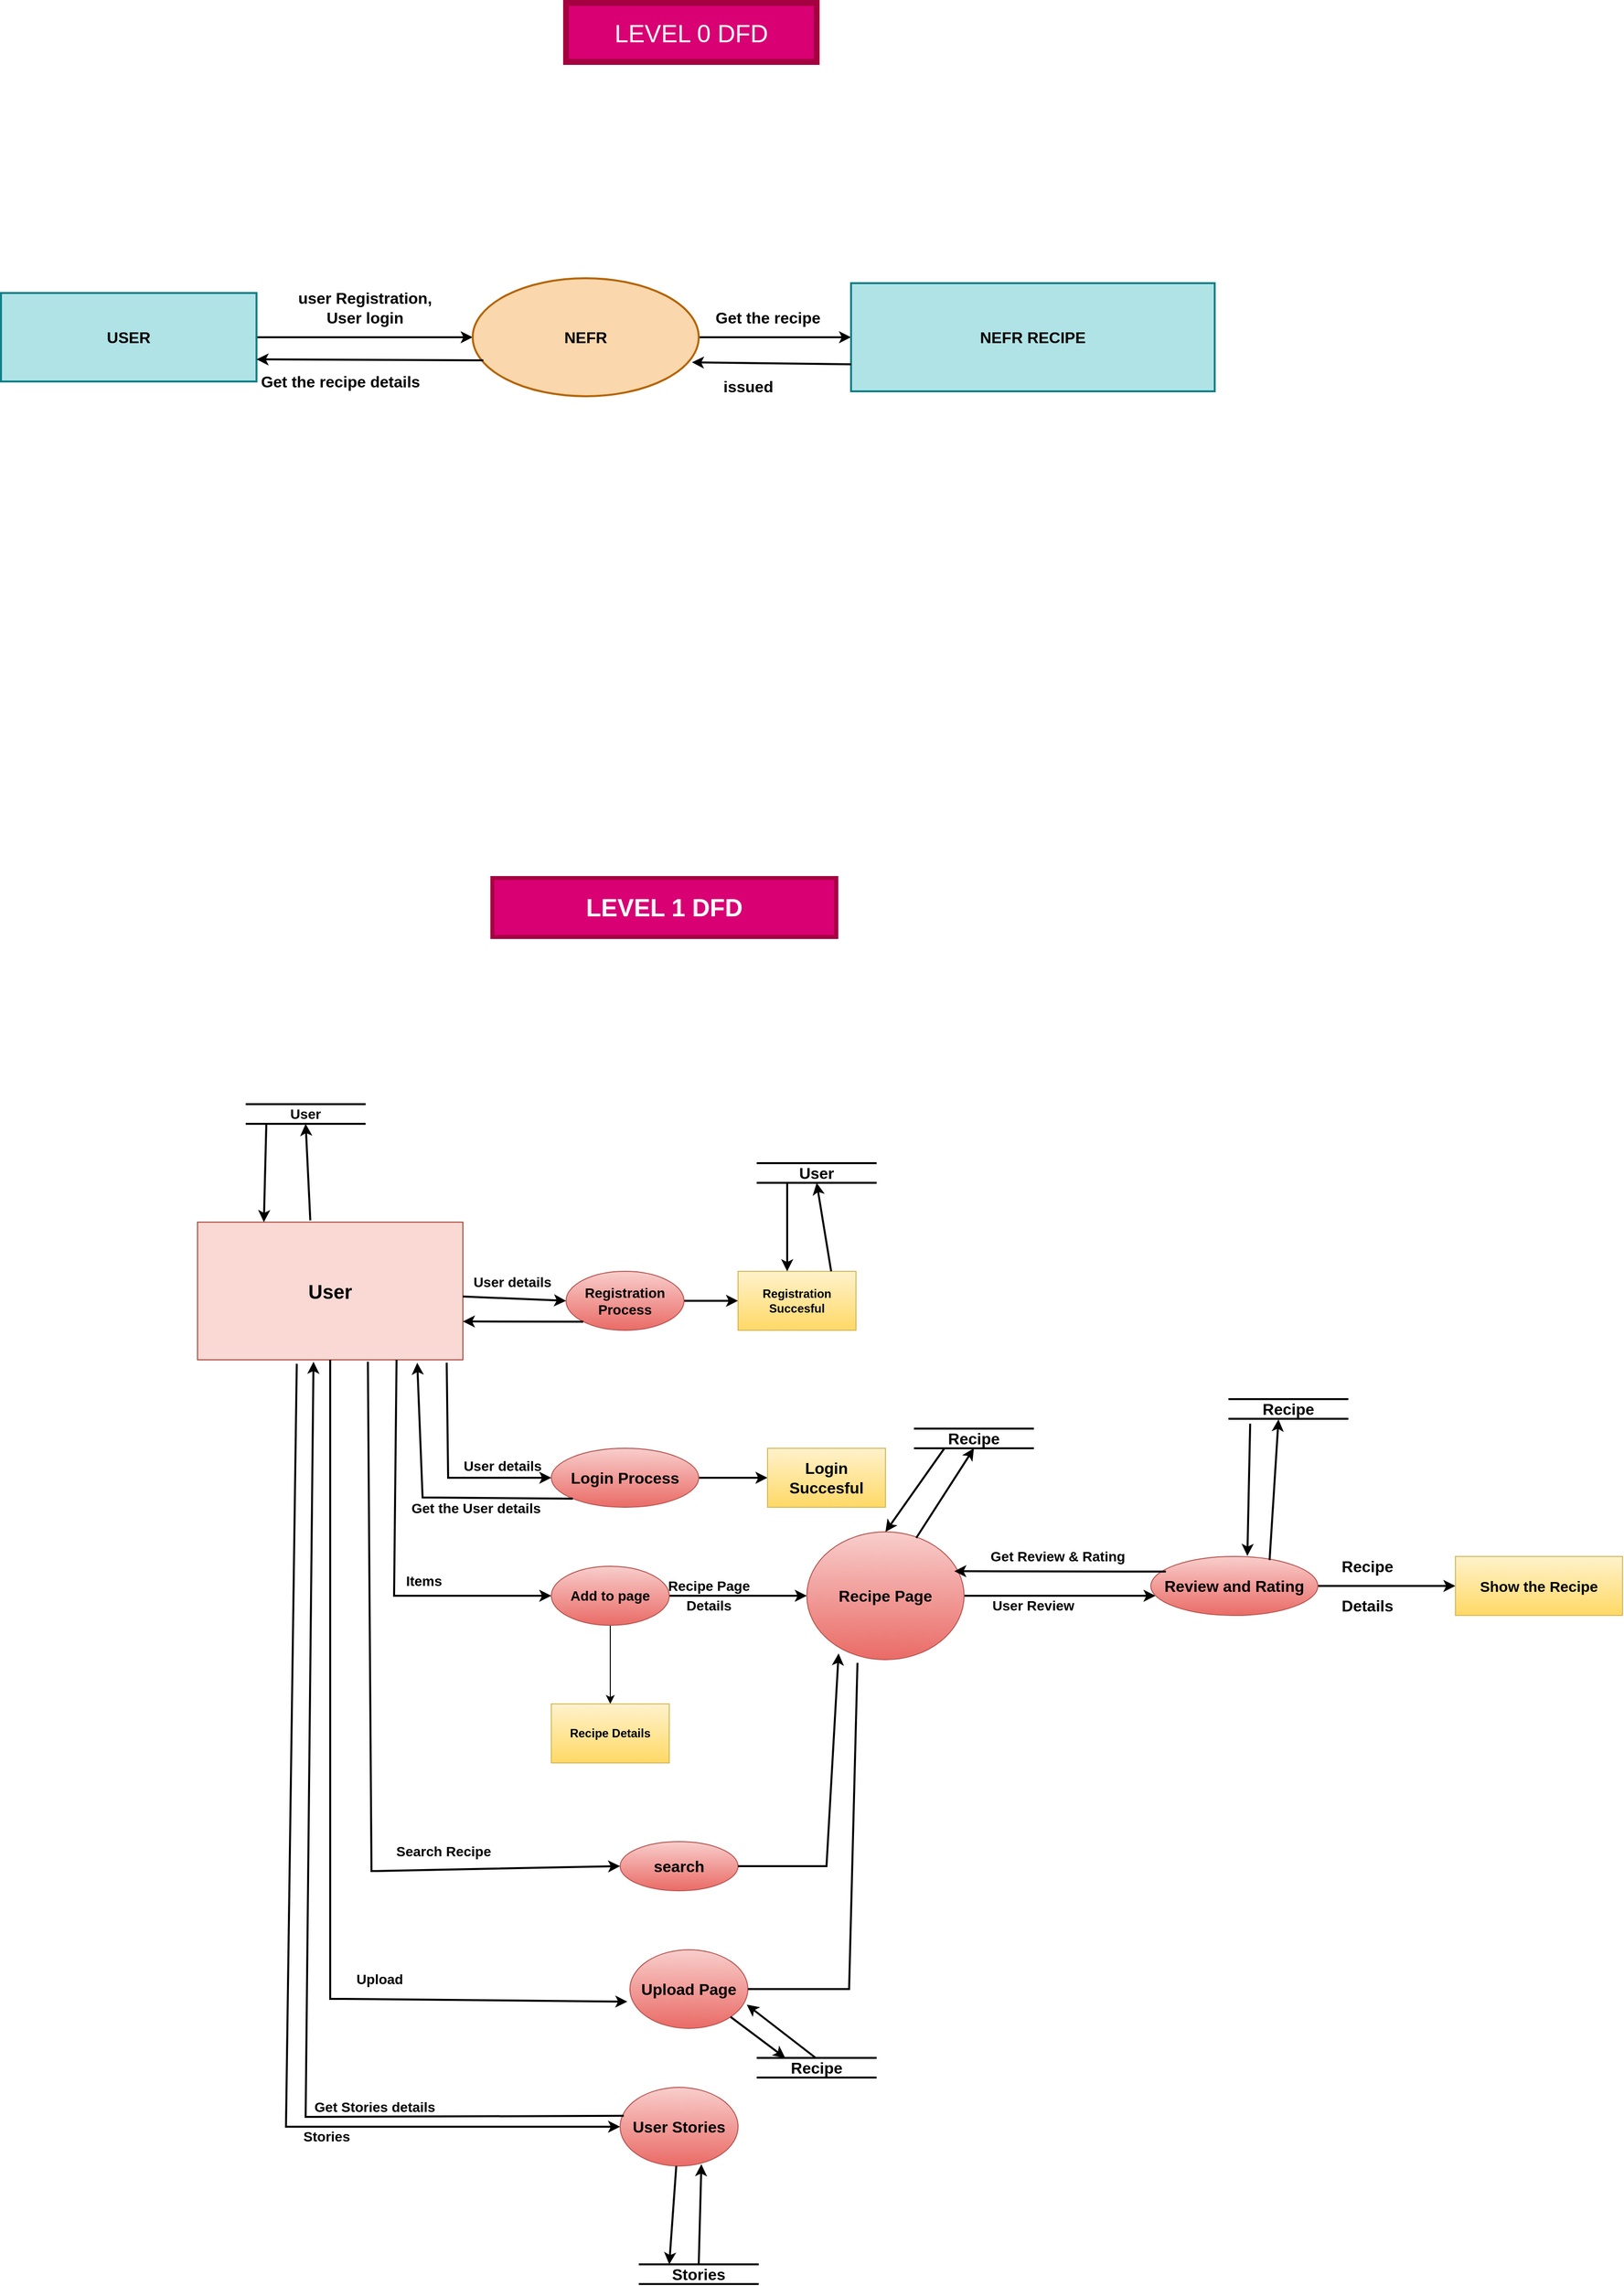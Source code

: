 <mxfile version="19.0.3" type="github">
  <diagram id="eE6pATjjAUduJOta7LDm" name="Page-1">
    <mxGraphModel dx="2234" dy="2884" grid="1" gridSize="10" guides="1" tooltips="1" connect="1" arrows="1" fold="1" page="1" pageScale="1" pageWidth="850" pageHeight="1100" math="0" shadow="0">
      <root>
        <mxCell id="0" />
        <mxCell id="1" parent="0" />
        <mxCell id="Dg0nxylmpNZwXD2C2ft9-1" value="&lt;b style=&quot;line-height: 1.3;&quot;&gt;&lt;font style=&quot;font-size: 20px;&quot;&gt;User&lt;/font&gt;&lt;/b&gt;" style="rounded=0;whiteSpace=wrap;html=1;fillColor=#fad9d5;strokeColor=#ae4132;" parent="1" vertex="1">
          <mxGeometry x="-240" y="20" width="270" height="140" as="geometry" />
        </mxCell>
        <mxCell id="Dg0nxylmpNZwXD2C2ft9-5" value="" style="edgeStyle=orthogonalEdgeStyle;rounded=0;orthogonalLoop=1;jettySize=auto;html=1;strokeWidth=2;" parent="1" source="Dg0nxylmpNZwXD2C2ft9-2" target="Dg0nxylmpNZwXD2C2ft9-4" edge="1">
          <mxGeometry relative="1" as="geometry" />
        </mxCell>
        <mxCell id="Dg0nxylmpNZwXD2C2ft9-2" value="&lt;b&gt;&lt;font style=&quot;font-size: 14px;&quot;&gt;Registration Process&lt;/font&gt;&lt;/b&gt;" style="ellipse;whiteSpace=wrap;html=1;rounded=0;fillColor=#f8cecc;gradientColor=#ea6b66;strokeColor=#b85450;" parent="1" vertex="1">
          <mxGeometry x="135" y="70" width="120" height="60" as="geometry" />
        </mxCell>
        <mxCell id="Dg0nxylmpNZwXD2C2ft9-4" value="&lt;b&gt;Registration Succesful&lt;/b&gt;" style="whiteSpace=wrap;html=1;rounded=0;fillColor=#fff2cc;gradientColor=#ffd966;strokeColor=#d6b656;" parent="1" vertex="1">
          <mxGeometry x="310" y="70" width="120" height="60" as="geometry" />
        </mxCell>
        <mxCell id="Dg0nxylmpNZwXD2C2ft9-9" value="" style="edgeStyle=orthogonalEdgeStyle;rounded=0;orthogonalLoop=1;jettySize=auto;html=1;strokeWidth=2;" parent="1" source="Dg0nxylmpNZwXD2C2ft9-6" target="Dg0nxylmpNZwXD2C2ft9-8" edge="1">
          <mxGeometry relative="1" as="geometry" />
        </mxCell>
        <mxCell id="Dg0nxylmpNZwXD2C2ft9-6" value="&lt;b&gt;&lt;font style=&quot;font-size: 16px;&quot;&gt;Login Process&lt;/font&gt;&lt;/b&gt;" style="ellipse;whiteSpace=wrap;html=1;rounded=0;fillColor=#f8cecc;gradientColor=#ea6b66;strokeColor=#b85450;" parent="1" vertex="1">
          <mxGeometry x="120" y="250" width="150" height="60" as="geometry" />
        </mxCell>
        <mxCell id="Dg0nxylmpNZwXD2C2ft9-8" value="&lt;span style=&quot;font-size: 16px;&quot;&gt;Login Succesful&lt;/span&gt;" style="whiteSpace=wrap;html=1;rounded=0;fillColor=#fff2cc;gradientColor=#ffd966;strokeColor=#d6b656;fontStyle=1;fontSize=16;" parent="1" vertex="1">
          <mxGeometry x="340" y="250" width="120" height="60" as="geometry" />
        </mxCell>
        <mxCell id="Dg0nxylmpNZwXD2C2ft9-15" value="" style="edgeStyle=orthogonalEdgeStyle;rounded=0;orthogonalLoop=1;jettySize=auto;html=1;strokeWidth=2;" parent="1" source="Dg0nxylmpNZwXD2C2ft9-11" target="Dg0nxylmpNZwXD2C2ft9-14" edge="1">
          <mxGeometry relative="1" as="geometry" />
        </mxCell>
        <mxCell id="Dg0nxylmpNZwXD2C2ft9-17" value="" style="edgeStyle=orthogonalEdgeStyle;rounded=0;orthogonalLoop=1;jettySize=auto;html=1;" parent="1" source="Dg0nxylmpNZwXD2C2ft9-11" target="Dg0nxylmpNZwXD2C2ft9-16" edge="1">
          <mxGeometry relative="1" as="geometry" />
        </mxCell>
        <mxCell id="Dg0nxylmpNZwXD2C2ft9-11" value="&lt;b&gt;&lt;font style=&quot;font-size: 14px;&quot;&gt;Add to page&lt;/font&gt;&lt;/b&gt;" style="ellipse;whiteSpace=wrap;html=1;rounded=0;fillColor=#f8cecc;gradientColor=#ea6b66;strokeColor=#b85450;" parent="1" vertex="1">
          <mxGeometry x="120" y="370" width="120" height="60" as="geometry" />
        </mxCell>
        <mxCell id="Dg0nxylmpNZwXD2C2ft9-28" value="" style="edgeStyle=orthogonalEdgeStyle;rounded=0;orthogonalLoop=1;jettySize=auto;html=1;strokeWidth=2;" parent="1" source="Dg0nxylmpNZwXD2C2ft9-14" target="Dg0nxylmpNZwXD2C2ft9-27" edge="1">
          <mxGeometry relative="1" as="geometry">
            <Array as="points">
              <mxPoint x="730" y="400" />
              <mxPoint x="730" y="400" />
            </Array>
          </mxGeometry>
        </mxCell>
        <mxCell id="Dg0nxylmpNZwXD2C2ft9-14" value="&lt;b&gt;&lt;font style=&quot;font-size: 16px;&quot;&gt;Recipe Page&lt;/font&gt;&lt;/b&gt;" style="ellipse;whiteSpace=wrap;html=1;rounded=0;fillColor=#f8cecc;gradientColor=#ea6b66;strokeColor=#b85450;" parent="1" vertex="1">
          <mxGeometry x="380" y="335" width="160" height="130" as="geometry" />
        </mxCell>
        <mxCell id="Dg0nxylmpNZwXD2C2ft9-16" value="&lt;b&gt;Recipe Details&lt;/b&gt;" style="whiteSpace=wrap;html=1;rounded=0;fillColor=#fff2cc;gradientColor=#ffd966;strokeColor=#d6b656;" parent="1" vertex="1">
          <mxGeometry x="120" y="510" width="120" height="60" as="geometry" />
        </mxCell>
        <mxCell id="Dg0nxylmpNZwXD2C2ft9-18" value="&lt;b style=&quot;font-size: 16px;&quot;&gt;&lt;font style=&quot;font-size: 16px;&quot;&gt;search&lt;/font&gt;&lt;/b&gt;" style="ellipse;whiteSpace=wrap;html=1;rounded=0;fillColor=#f8cecc;gradientColor=#ea6b66;strokeColor=#b85450;fontSize=16;" parent="1" vertex="1">
          <mxGeometry x="190" y="650" width="120" height="50" as="geometry" />
        </mxCell>
        <mxCell id="Dg0nxylmpNZwXD2C2ft9-24" value="&lt;b style=&quot;font-size: 16px;&quot;&gt;Upload Page&lt;/b&gt;" style="ellipse;whiteSpace=wrap;html=1;fillColor=#f8cecc;gradientColor=#ea6b66;strokeColor=#b85450;fontSize=16;" parent="1" vertex="1">
          <mxGeometry x="200" y="760" width="120" height="80" as="geometry" />
        </mxCell>
        <mxCell id="Dg0nxylmpNZwXD2C2ft9-26" value="" style="endArrow=none;html=1;rounded=0;exitX=1;exitY=0.5;exitDx=0;exitDy=0;entryX=0.322;entryY=1.025;entryDx=0;entryDy=0;strokeWidth=2;entryPerimeter=0;" parent="1" source="Dg0nxylmpNZwXD2C2ft9-24" target="Dg0nxylmpNZwXD2C2ft9-14" edge="1">
          <mxGeometry width="50" height="50" relative="1" as="geometry">
            <mxPoint x="380" y="820" as="sourcePoint" />
            <mxPoint x="430" y="770" as="targetPoint" />
            <Array as="points">
              <mxPoint x="423" y="800" />
            </Array>
          </mxGeometry>
        </mxCell>
        <mxCell id="QROXDyHnZUApMHPzaLAI-4" value="" style="edgeStyle=orthogonalEdgeStyle;rounded=0;orthogonalLoop=1;jettySize=auto;html=1;strokeWidth=2;" edge="1" parent="1" source="Dg0nxylmpNZwXD2C2ft9-27" target="QROXDyHnZUApMHPzaLAI-3">
          <mxGeometry relative="1" as="geometry" />
        </mxCell>
        <mxCell id="Dg0nxylmpNZwXD2C2ft9-27" value="&lt;b&gt;&lt;font style=&quot;font-size: 16px;&quot;&gt;Review and Rating&lt;/font&gt;&lt;/b&gt;" style="ellipse;whiteSpace=wrap;html=1;rounded=0;fillColor=#f8cecc;gradientColor=#ea6b66;strokeColor=#b85450;" parent="1" vertex="1">
          <mxGeometry x="730" y="360" width="170" height="60" as="geometry" />
        </mxCell>
        <mxCell id="Dg0nxylmpNZwXD2C2ft9-31" value="" style="endArrow=classic;html=1;rounded=0;exitX=0.09;exitY=0.257;exitDx=0;exitDy=0;exitPerimeter=0;strokeWidth=2;" parent="1" source="Dg0nxylmpNZwXD2C2ft9-27" edge="1">
          <mxGeometry width="50" height="50" relative="1" as="geometry">
            <mxPoint x="660" y="390" as="sourcePoint" />
            <mxPoint x="530" y="375" as="targetPoint" />
          </mxGeometry>
        </mxCell>
        <mxCell id="Dg0nxylmpNZwXD2C2ft9-32" value="" style="endArrow=classic;html=1;rounded=0;exitX=0;exitY=1;exitDx=0;exitDy=0;entryX=0.828;entryY=1.021;entryDx=0;entryDy=0;entryPerimeter=0;strokeWidth=2;" parent="1" source="Dg0nxylmpNZwXD2C2ft9-6" target="Dg0nxylmpNZwXD2C2ft9-1" edge="1">
          <mxGeometry width="50" height="50" relative="1" as="geometry">
            <mxPoint x="400" y="320" as="sourcePoint" />
            <mxPoint y="140" as="targetPoint" />
            <Array as="points">
              <mxPoint x="-11" y="300" />
            </Array>
          </mxGeometry>
        </mxCell>
        <mxCell id="QROXDyHnZUApMHPzaLAI-14" value="&lt;b style=&quot;font-size: 14px;&quot;&gt;Get the User details&lt;/b&gt;" style="edgeLabel;html=1;align=center;verticalAlign=middle;resizable=0;points=[];spacing=3;fontSize=14;" vertex="1" connectable="0" parent="Dg0nxylmpNZwXD2C2ft9-32">
          <mxGeometry x="-0.186" y="4" relative="1" as="geometry">
            <mxPoint x="19" y="6" as="offset" />
          </mxGeometry>
        </mxCell>
        <mxCell id="Dg0nxylmpNZwXD2C2ft9-35" value="" style="endArrow=classic;html=1;rounded=0;exitX=0.939;exitY=1.021;exitDx=0;exitDy=0;exitPerimeter=0;entryX=0;entryY=0.5;entryDx=0;entryDy=0;strokeWidth=2;" parent="1" source="Dg0nxylmpNZwXD2C2ft9-1" target="Dg0nxylmpNZwXD2C2ft9-6" edge="1">
          <mxGeometry width="50" height="50" relative="1" as="geometry">
            <mxPoint x="30" y="220" as="sourcePoint" />
            <mxPoint x="110" y="160" as="targetPoint" />
            <Array as="points">
              <mxPoint x="15" y="280" />
            </Array>
          </mxGeometry>
        </mxCell>
        <mxCell id="Dg0nxylmpNZwXD2C2ft9-47" value="" style="edgeStyle=orthogonalEdgeStyle;rounded=0;orthogonalLoop=1;jettySize=auto;html=1;strokeWidth=2;" parent="1" source="Dg0nxylmpNZwXD2C2ft9-37" target="Dg0nxylmpNZwXD2C2ft9-4" edge="1">
          <mxGeometry relative="1" as="geometry">
            <Array as="points">
              <mxPoint x="360" y="30" />
              <mxPoint x="360" y="30" />
            </Array>
          </mxGeometry>
        </mxCell>
        <mxCell id="Dg0nxylmpNZwXD2C2ft9-37" value="&lt;b style=&quot;font-size: 16px;&quot;&gt;User&lt;/b&gt;" style="shape=partialRectangle;whiteSpace=wrap;html=1;left=0;right=0;fontSize=16;strokeWidth=2;" parent="1" vertex="1">
          <mxGeometry x="330" y="-40" width="120" height="20" as="geometry" />
        </mxCell>
        <mxCell id="Dg0nxylmpNZwXD2C2ft9-39" value="" style="endArrow=classic;html=1;rounded=0;exitX=0.75;exitY=1;exitDx=0;exitDy=0;entryX=0;entryY=0.5;entryDx=0;entryDy=0;strokeWidth=2;" parent="1" source="Dg0nxylmpNZwXD2C2ft9-1" target="Dg0nxylmpNZwXD2C2ft9-11" edge="1">
          <mxGeometry width="50" height="50" relative="1" as="geometry">
            <mxPoint x="170" y="370" as="sourcePoint" />
            <mxPoint x="220" y="320" as="targetPoint" />
            <Array as="points">
              <mxPoint x="-40" y="400" />
            </Array>
          </mxGeometry>
        </mxCell>
        <mxCell id="Dg0nxylmpNZwXD2C2ft9-41" value="&lt;b style=&quot;font-size: 14px;&quot;&gt;User&lt;/b&gt;" style="shape=partialRectangle;whiteSpace=wrap;html=1;left=0;right=0;fontSize=14;strokeWidth=2;" parent="1" vertex="1">
          <mxGeometry x="-190" y="-100" width="120" height="20" as="geometry" />
        </mxCell>
        <mxCell id="Dg0nxylmpNZwXD2C2ft9-42" value="" style="endArrow=classic;html=1;rounded=0;entryX=0.5;entryY=1;entryDx=0;entryDy=0;exitX=0.425;exitY=-0.013;exitDx=0;exitDy=0;exitPerimeter=0;strokeWidth=2;" parent="1" source="Dg0nxylmpNZwXD2C2ft9-1" target="Dg0nxylmpNZwXD2C2ft9-41" edge="1">
          <mxGeometry width="50" height="50" relative="1" as="geometry">
            <mxPoint x="-120" y="10" as="sourcePoint" />
            <mxPoint x="50" y="20" as="targetPoint" />
          </mxGeometry>
        </mxCell>
        <mxCell id="Dg0nxylmpNZwXD2C2ft9-50" value="" style="endArrow=classic;html=1;rounded=0;exitX=1;exitY=0.5;exitDx=0;exitDy=0;entryX=0.202;entryY=0.951;entryDx=0;entryDy=0;entryPerimeter=0;strokeWidth=2;" parent="1" source="Dg0nxylmpNZwXD2C2ft9-18" target="Dg0nxylmpNZwXD2C2ft9-14" edge="1">
          <mxGeometry width="50" height="50" relative="1" as="geometry">
            <mxPoint x="330" y="650" as="sourcePoint" />
            <mxPoint x="380" y="600" as="targetPoint" />
            <Array as="points">
              <mxPoint x="400" y="675" />
            </Array>
          </mxGeometry>
        </mxCell>
        <mxCell id="Dg0nxylmpNZwXD2C2ft9-51" value="" style="endArrow=classic;html=1;rounded=0;exitX=0;exitY=1;exitDx=0;exitDy=0;strokeWidth=2;" parent="1" source="Dg0nxylmpNZwXD2C2ft9-2" edge="1">
          <mxGeometry width="50" height="50" relative="1" as="geometry">
            <mxPoint x="50" y="180" as="sourcePoint" />
            <mxPoint x="30" y="121" as="targetPoint" />
          </mxGeometry>
        </mxCell>
        <mxCell id="Dg0nxylmpNZwXD2C2ft9-52" value="" style="endArrow=classic;html=1;rounded=0;entryX=0;entryY=0.5;entryDx=0;entryDy=0;exitX=0.642;exitY=1.014;exitDx=0;exitDy=0;exitPerimeter=0;strokeWidth=2;" parent="1" source="Dg0nxylmpNZwXD2C2ft9-1" target="Dg0nxylmpNZwXD2C2ft9-18" edge="1">
          <mxGeometry width="50" height="50" relative="1" as="geometry">
            <mxPoint x="-60" y="150" as="sourcePoint" />
            <mxPoint x="-30" y="550" as="targetPoint" />
            <Array as="points">
              <mxPoint x="-63" y="680" />
            </Array>
          </mxGeometry>
        </mxCell>
        <mxCell id="Dg0nxylmpNZwXD2C2ft9-53" value="" style="endArrow=classic;html=1;rounded=0;exitX=0.374;exitY=1.029;exitDx=0;exitDy=0;exitPerimeter=0;strokeWidth=2;" parent="1" source="Dg0nxylmpNZwXD2C2ft9-1" target="Dg0nxylmpNZwXD2C2ft9-54" edge="1">
          <mxGeometry width="50" height="50" relative="1" as="geometry">
            <mxPoint x="-80" y="130" as="sourcePoint" />
            <mxPoint x="-80" y="911.067" as="targetPoint" />
            <Array as="points">
              <mxPoint x="-150" y="940" />
            </Array>
          </mxGeometry>
        </mxCell>
        <mxCell id="L-JI_HIla8x2ySkFV7lv-10" value="&lt;b style=&quot;font-size: 14px;&quot;&gt;Stories&lt;/b&gt;" style="edgeLabel;html=1;align=center;verticalAlign=middle;resizable=0;points=[];fontSize=14;" parent="Dg0nxylmpNZwXD2C2ft9-53" vertex="1" connectable="0">
          <mxGeometry x="0.442" y="-5" relative="1" as="geometry">
            <mxPoint x="12" y="5" as="offset" />
          </mxGeometry>
        </mxCell>
        <mxCell id="Dg0nxylmpNZwXD2C2ft9-54" value="&lt;b style=&quot;font-size: 16px;&quot;&gt;User Stories&lt;/b&gt;" style="ellipse;whiteSpace=wrap;html=1;fillColor=#f8cecc;gradientColor=#ea6b66;strokeColor=#b85450;fontSize=16;" parent="1" vertex="1">
          <mxGeometry x="190" y="899.997" width="120" height="80" as="geometry" />
        </mxCell>
        <mxCell id="Dg0nxylmpNZwXD2C2ft9-55" value="" style="endArrow=classic;html=1;rounded=0;entryX=0.25;entryY=0;entryDx=0;entryDy=0;strokeWidth=2;" parent="1" target="Dg0nxylmpNZwXD2C2ft9-1" edge="1">
          <mxGeometry width="50" height="50" relative="1" as="geometry">
            <mxPoint x="-170" y="-80" as="sourcePoint" />
            <mxPoint x="-120" y="-130" as="targetPoint" />
          </mxGeometry>
        </mxCell>
        <mxCell id="L-JI_HIla8x2ySkFV7lv-1" value="&lt;b style=&quot;font-size: 16px;&quot;&gt;Recipe&lt;/b&gt;" style="shape=partialRectangle;whiteSpace=wrap;html=1;left=0;right=0;fontSize=16;strokeWidth=2;" parent="1" vertex="1">
          <mxGeometry x="810" y="200" width="120" height="20" as="geometry" />
        </mxCell>
        <mxCell id="L-JI_HIla8x2ySkFV7lv-2" value="" style="endArrow=classic;html=1;rounded=0;fontSize=20;entryX=0.416;entryY=1.033;entryDx=0;entryDy=0;entryPerimeter=0;exitX=0.711;exitY=0.062;exitDx=0;exitDy=0;exitPerimeter=0;fontStyle=1;strokeWidth=2;" parent="1" target="L-JI_HIla8x2ySkFV7lv-1" edge="1" source="Dg0nxylmpNZwXD2C2ft9-27">
          <mxGeometry width="50" height="50" relative="1" as="geometry">
            <mxPoint x="730" y="370" as="sourcePoint" />
            <mxPoint x="780" y="320" as="targetPoint" />
          </mxGeometry>
        </mxCell>
        <mxCell id="L-JI_HIla8x2ySkFV7lv-3" value="" style="endArrow=classic;html=1;rounded=0;fontSize=20;exitX=0.176;exitY=1.247;exitDx=0;exitDy=0;exitPerimeter=0;entryX=0.578;entryY=-0.009;entryDx=0;entryDy=0;entryPerimeter=0;fontStyle=1;strokeWidth=2;" parent="1" source="L-JI_HIla8x2ySkFV7lv-1" target="Dg0nxylmpNZwXD2C2ft9-27" edge="1">
          <mxGeometry width="50" height="50" relative="1" as="geometry">
            <mxPoint x="570" y="370" as="sourcePoint" />
            <mxPoint x="620" y="320" as="targetPoint" />
          </mxGeometry>
        </mxCell>
        <mxCell id="L-JI_HIla8x2ySkFV7lv-4" value="&lt;b style=&quot;font-size: 14px;&quot;&gt;&lt;font style=&quot;font-size: 14px;&quot;&gt;Items&lt;/font&gt;&lt;/b&gt;" style="text;html=1;align=center;verticalAlign=middle;resizable=0;points=[];autosize=1;strokeColor=none;fillColor=none;fontSize=14;" parent="1" vertex="1">
          <mxGeometry x="-35" y="375" width="50" height="20" as="geometry" />
        </mxCell>
        <mxCell id="L-JI_HIla8x2ySkFV7lv-5" value="&lt;font size=&quot;1&quot; style=&quot;&quot;&gt;&lt;b style=&quot;font-size: 14px;&quot;&gt;User details&lt;/b&gt;&lt;/font&gt;" style="text;html=1;align=center;verticalAlign=middle;resizable=0;points=[];autosize=1;strokeColor=none;fillColor=none;fontSize=20;" parent="1" vertex="1">
          <mxGeometry x="25" y="250" width="90" height="30" as="geometry" />
        </mxCell>
        <mxCell id="L-JI_HIla8x2ySkFV7lv-6" value="&lt;b&gt;&lt;font style=&quot;font-size: 14px;&quot;&gt;User details&lt;/font&gt;&lt;/b&gt;" style="text;html=1;align=center;verticalAlign=middle;resizable=0;points=[];autosize=1;strokeColor=none;fillColor=none;fontSize=16;" parent="1" vertex="1">
          <mxGeometry x="35" y="65" width="90" height="30" as="geometry" />
        </mxCell>
        <mxCell id="L-JI_HIla8x2ySkFV7lv-7" value="" style="endArrow=classic;html=1;rounded=0;fontSize=16;entryX=0;entryY=0.5;entryDx=0;entryDy=0;strokeWidth=2;" parent="1" source="Dg0nxylmpNZwXD2C2ft9-1" target="Dg0nxylmpNZwXD2C2ft9-2" edge="1">
          <mxGeometry width="50" height="50" relative="1" as="geometry">
            <mxPoint x="50" y="150" as="sourcePoint" />
            <mxPoint x="100" y="100" as="targetPoint" />
          </mxGeometry>
        </mxCell>
        <mxCell id="L-JI_HIla8x2ySkFV7lv-8" value="&lt;b style=&quot;font-size: 14px;&quot;&gt;Search Recipe&lt;/b&gt;" style="text;html=1;align=center;verticalAlign=middle;resizable=0;points=[];autosize=1;strokeColor=none;fillColor=none;fontSize=14;" parent="1" vertex="1">
          <mxGeometry x="-45" y="650" width="110" height="20" as="geometry" />
        </mxCell>
        <mxCell id="L-JI_HIla8x2ySkFV7lv-9" value="" style="endArrow=classic;html=1;rounded=0;fontSize=16;exitX=0.031;exitY=0.361;exitDx=0;exitDy=0;exitPerimeter=0;entryX=0.437;entryY=1.014;entryDx=0;entryDy=0;entryPerimeter=0;strokeWidth=2;" parent="1" source="Dg0nxylmpNZwXD2C2ft9-54" target="Dg0nxylmpNZwXD2C2ft9-1" edge="1">
          <mxGeometry width="50" height="50" relative="1" as="geometry">
            <mxPoint x="140" y="870" as="sourcePoint" />
            <mxPoint x="-120" y="870" as="targetPoint" />
            <Array as="points">
              <mxPoint x="-130" y="930" />
            </Array>
          </mxGeometry>
        </mxCell>
        <mxCell id="L-JI_HIla8x2ySkFV7lv-11" value="&lt;b style=&quot;font-size: 16px;&quot;&gt;Recipe&lt;/b&gt;" style="shape=partialRectangle;whiteSpace=wrap;html=1;left=0;right=0;fontSize=16;strokeWidth=2;" parent="1" vertex="1">
          <mxGeometry x="330" y="870" width="120" height="20" as="geometry" />
        </mxCell>
        <mxCell id="L-JI_HIla8x2ySkFV7lv-15" value="" style="endArrow=classic;html=1;rounded=0;fontSize=16;exitX=0.5;exitY=0;exitDx=0;exitDy=0;entryX=0.991;entryY=0.698;entryDx=0;entryDy=0;entryPerimeter=0;strokeWidth=2;" parent="1" target="Dg0nxylmpNZwXD2C2ft9-24" edge="1">
          <mxGeometry width="50" height="50" relative="1" as="geometry">
            <mxPoint x="389" y="870" as="sourcePoint" />
            <mxPoint x="460.56" y="810.48" as="targetPoint" />
          </mxGeometry>
        </mxCell>
        <mxCell id="L-JI_HIla8x2ySkFV7lv-17" value="" style="endArrow=classic;html=1;rounded=0;fontSize=16;exitX=1;exitY=1;exitDx=0;exitDy=0;entryX=0.991;entryY=0.698;entryDx=0;entryDy=0;entryPerimeter=0;strokeWidth=2;" parent="1" source="Dg0nxylmpNZwXD2C2ft9-24" edge="1">
          <mxGeometry width="50" height="50" relative="1" as="geometry">
            <mxPoint x="425.32" y="836.08" as="sourcePoint" />
            <mxPoint x="358.0" y="870" as="targetPoint" />
          </mxGeometry>
        </mxCell>
        <mxCell id="L-JI_HIla8x2ySkFV7lv-18" value="&lt;b style=&quot;font-size: 14px;&quot;&gt;Upload&lt;/b&gt;" style="text;html=1;align=center;verticalAlign=middle;resizable=0;points=[];autosize=1;strokeColor=none;fillColor=none;fontSize=14;" parent="1" vertex="1">
          <mxGeometry x="-85" y="780" width="60" height="20" as="geometry" />
        </mxCell>
        <mxCell id="L-JI_HIla8x2ySkFV7lv-19" value="&lt;b style=&quot;font-size: 16px;&quot;&gt;Stories&lt;/b&gt;" style="shape=partialRectangle;whiteSpace=wrap;html=1;left=0;right=0;fontSize=16;strokeWidth=2;" parent="1" vertex="1">
          <mxGeometry x="210" y="1080" width="120" height="20" as="geometry" />
        </mxCell>
        <mxCell id="L-JI_HIla8x2ySkFV7lv-20" value="" style="endArrow=classic;html=1;rounded=0;fontSize=16;exitX=0.5;exitY=0;exitDx=0;exitDy=0;entryX=0.689;entryY=0.977;entryDx=0;entryDy=0;entryPerimeter=0;strokeWidth=2;" parent="1" source="L-JI_HIla8x2ySkFV7lv-19" edge="1" target="Dg0nxylmpNZwXD2C2ft9-54">
          <mxGeometry width="50" height="50" relative="1" as="geometry">
            <mxPoint x="370.04" y="1024.16" as="sourcePoint" />
            <mxPoint x="289.96" y="970.0" as="targetPoint" />
          </mxGeometry>
        </mxCell>
        <mxCell id="L-JI_HIla8x2ySkFV7lv-21" value="" style="endArrow=classic;html=1;rounded=0;fontSize=16;entryX=0.25;entryY=0;entryDx=0;entryDy=0;strokeWidth=2;" parent="1" source="Dg0nxylmpNZwXD2C2ft9-54" edge="1" target="L-JI_HIla8x2ySkFV7lv-19">
          <mxGeometry width="50" height="50" relative="1" as="geometry">
            <mxPoint x="340" y="1110" as="sourcePoint" />
            <mxPoint x="299.96" y="1040" as="targetPoint" />
            <Array as="points" />
          </mxGeometry>
        </mxCell>
        <mxCell id="L-JI_HIla8x2ySkFV7lv-24" value="" style="edgeStyle=orthogonalEdgeStyle;rounded=0;orthogonalLoop=1;jettySize=auto;html=1;fontSize=16;strokeWidth=2;" parent="1" source="L-JI_HIla8x2ySkFV7lv-22" target="L-JI_HIla8x2ySkFV7lv-23" edge="1">
          <mxGeometry relative="1" as="geometry" />
        </mxCell>
        <mxCell id="L-JI_HIla8x2ySkFV7lv-22" value="&lt;b&gt;USER&lt;/b&gt;" style="rounded=0;whiteSpace=wrap;html=1;fontSize=16;strokeWidth=2;fillColor=#b0e3e6;strokeColor=#0e8088;" parent="1" vertex="1">
          <mxGeometry x="-440" y="-925" width="260" height="90" as="geometry" />
        </mxCell>
        <mxCell id="L-JI_HIla8x2ySkFV7lv-26" value="" style="edgeStyle=orthogonalEdgeStyle;rounded=0;orthogonalLoop=1;jettySize=auto;html=1;fontSize=16;strokeWidth=2;" parent="1" source="L-JI_HIla8x2ySkFV7lv-23" target="L-JI_HIla8x2ySkFV7lv-25" edge="1">
          <mxGeometry relative="1" as="geometry" />
        </mxCell>
        <mxCell id="L-JI_HIla8x2ySkFV7lv-23" value="&lt;b&gt;NEFR&lt;/b&gt;" style="ellipse;whiteSpace=wrap;html=1;fontSize=16;rounded=0;perimeterSpacing=0;strokeWidth=2;fillColor=#fad7ac;strokeColor=#b46504;" parent="1" vertex="1">
          <mxGeometry x="40" y="-940" width="230" height="120" as="geometry" />
        </mxCell>
        <mxCell id="L-JI_HIla8x2ySkFV7lv-25" value="&lt;span&gt;NEFR RECIPE&lt;/span&gt;" style="rounded=0;whiteSpace=wrap;html=1;fontSize=16;fontStyle=1;strokeWidth=2;fillColor=#b0e3e6;strokeColor=#0e8088;" parent="1" vertex="1">
          <mxGeometry x="425" y="-935" width="370" height="110" as="geometry" />
        </mxCell>
        <mxCell id="L-JI_HIla8x2ySkFV7lv-27" value="" style="endArrow=classic;html=1;rounded=0;fontSize=16;entryX=0.97;entryY=0.713;entryDx=0;entryDy=0;entryPerimeter=0;exitX=0;exitY=0.75;exitDx=0;exitDy=0;strokeWidth=2;" parent="1" source="L-JI_HIla8x2ySkFV7lv-25" target="L-JI_HIla8x2ySkFV7lv-23" edge="1">
          <mxGeometry width="50" height="50" relative="1" as="geometry">
            <mxPoint x="390" y="-890" as="sourcePoint" />
            <mxPoint x="190" y="-830" as="targetPoint" />
          </mxGeometry>
        </mxCell>
        <mxCell id="L-JI_HIla8x2ySkFV7lv-28" value="&lt;b&gt;Get the recipe&lt;/b&gt;" style="text;html=1;align=center;verticalAlign=middle;resizable=0;points=[];autosize=1;strokeColor=none;fillColor=none;fontSize=16;" parent="1" vertex="1">
          <mxGeometry x="280" y="-910" width="120" height="20" as="geometry" />
        </mxCell>
        <mxCell id="L-JI_HIla8x2ySkFV7lv-29" value="&lt;b&gt;issued&lt;/b&gt;" style="text;html=1;align=center;verticalAlign=middle;resizable=0;points=[];autosize=1;strokeColor=none;fillColor=none;fontSize=16;" parent="1" vertex="1">
          <mxGeometry x="285" y="-840" width="70" height="20" as="geometry" />
        </mxCell>
        <mxCell id="L-JI_HIla8x2ySkFV7lv-30" value="" style="endArrow=classic;html=1;rounded=0;fontSize=16;entryX=1;entryY=0.75;entryDx=0;entryDy=0;exitX=0.047;exitY=0.696;exitDx=0;exitDy=0;exitPerimeter=0;strokeWidth=2;" parent="1" source="L-JI_HIla8x2ySkFV7lv-23" target="L-JI_HIla8x2ySkFV7lv-22" edge="1">
          <mxGeometry width="50" height="50" relative="1" as="geometry">
            <mxPoint x="40" y="-860" as="sourcePoint" />
            <mxPoint x="190" y="-830" as="targetPoint" />
          </mxGeometry>
        </mxCell>
        <mxCell id="L-JI_HIla8x2ySkFV7lv-31" value="&lt;b&gt;Get the recipe details&lt;/b&gt;" style="text;html=1;align=center;verticalAlign=middle;resizable=0;points=[];autosize=1;strokeColor=none;fillColor=none;fontSize=16;" parent="1" vertex="1">
          <mxGeometry x="-185" y="-845" width="180" height="20" as="geometry" />
        </mxCell>
        <mxCell id="L-JI_HIla8x2ySkFV7lv-32" value="&lt;b&gt;user Registration,&lt;br&gt;User login&lt;/b&gt;" style="text;html=1;align=center;verticalAlign=middle;resizable=0;points=[];autosize=1;strokeColor=none;fillColor=none;fontSize=16;" parent="1" vertex="1">
          <mxGeometry x="-145" y="-930" width="150" height="40" as="geometry" />
        </mxCell>
        <mxCell id="QROXDyHnZUApMHPzaLAI-3" value="&lt;span style=&quot;font-size: 15px;&quot;&gt;Show the Recipe&lt;/span&gt;" style="whiteSpace=wrap;html=1;fillColor=#fff2cc;strokeColor=#d6b656;rounded=0;gradientColor=#ffd966;fontStyle=1;fontSize=15;" vertex="1" parent="1">
          <mxGeometry x="1040" y="360" width="170" height="60" as="geometry" />
        </mxCell>
        <mxCell id="QROXDyHnZUApMHPzaLAI-5" value="&lt;b style=&quot;font-size: 14px;&quot;&gt;Recipe Page&lt;/b&gt;" style="text;html=1;align=center;verticalAlign=middle;resizable=0;points=[];autosize=1;strokeColor=none;fillColor=none;fontSize=14;" vertex="1" parent="1">
          <mxGeometry x="230" y="380" width="100" height="20" as="geometry" />
        </mxCell>
        <mxCell id="QROXDyHnZUApMHPzaLAI-6" value="&lt;b style=&quot;font-size: 14px;&quot;&gt;Details&lt;/b&gt;" style="text;html=1;align=center;verticalAlign=middle;resizable=0;points=[];autosize=1;strokeColor=none;fillColor=none;fontSize=14;" vertex="1" parent="1">
          <mxGeometry x="250" y="400" width="60" height="20" as="geometry" />
        </mxCell>
        <mxCell id="QROXDyHnZUApMHPzaLAI-7" value="&lt;b style=&quot;font-size: 16px;&quot;&gt;&lt;font style=&quot;font-size: 16px;&quot;&gt;Recipe&lt;/font&gt;&lt;/b&gt;" style="shape=partialRectangle;whiteSpace=wrap;html=1;left=0;right=0;fontSize=16;strokeWidth=2;" vertex="1" parent="1">
          <mxGeometry x="490" y="230" width="120" height="20" as="geometry" />
        </mxCell>
        <mxCell id="QROXDyHnZUApMHPzaLAI-8" value="" style="endArrow=classic;html=1;rounded=0;strokeWidth=2;entryX=0.5;entryY=1;entryDx=0;entryDy=0;exitX=0.696;exitY=0.047;exitDx=0;exitDy=0;exitPerimeter=0;" edge="1" parent="1" source="Dg0nxylmpNZwXD2C2ft9-14" target="QROXDyHnZUApMHPzaLAI-7">
          <mxGeometry width="50" height="50" relative="1" as="geometry">
            <mxPoint x="310" y="460" as="sourcePoint" />
            <mxPoint x="520" y="280" as="targetPoint" />
          </mxGeometry>
        </mxCell>
        <mxCell id="QROXDyHnZUApMHPzaLAI-9" value="" style="endArrow=classic;html=1;rounded=0;strokeWidth=2;entryX=0.5;entryY=0;entryDx=0;entryDy=0;exitX=0.25;exitY=1;exitDx=0;exitDy=0;" edge="1" parent="1" source="QROXDyHnZUApMHPzaLAI-7" target="Dg0nxylmpNZwXD2C2ft9-14">
          <mxGeometry width="50" height="50" relative="1" as="geometry">
            <mxPoint x="432.9" y="389.026" as="sourcePoint" />
            <mxPoint x="590" y="260" as="targetPoint" />
          </mxGeometry>
        </mxCell>
        <mxCell id="QROXDyHnZUApMHPzaLAI-12" value="" style="endArrow=classic;html=1;rounded=0;entryX=-0.022;entryY=0.66;entryDx=0;entryDy=0;exitX=0.5;exitY=1;exitDx=0;exitDy=0;strokeWidth=2;entryPerimeter=0;" edge="1" parent="1" source="Dg0nxylmpNZwXD2C2ft9-1" target="Dg0nxylmpNZwXD2C2ft9-24">
          <mxGeometry width="50" height="50" relative="1" as="geometry">
            <mxPoint x="-56.66" y="171.96" as="sourcePoint" />
            <mxPoint x="200" y="685" as="targetPoint" />
            <Array as="points">
              <mxPoint x="-105" y="810" />
              <mxPoint x="-90" y="810" />
            </Array>
          </mxGeometry>
        </mxCell>
        <mxCell id="QROXDyHnZUApMHPzaLAI-13" value="&lt;b&gt;Get Stories details&lt;/b&gt;" style="text;html=1;align=center;verticalAlign=middle;resizable=0;points=[];autosize=1;strokeColor=none;fillColor=none;fontSize=14;" vertex="1" parent="1">
          <mxGeometry x="-130" y="910" width="140" height="20" as="geometry" />
        </mxCell>
        <mxCell id="QROXDyHnZUApMHPzaLAI-15" value="&lt;b style=&quot;line-height: 2.7; font-size: 25px;&quot;&gt;LEVEL 1 DFD&lt;/b&gt;" style="rounded=0;whiteSpace=wrap;html=1;fillColor=#d80073;strokeColor=#A50040;fontColor=#ffffff;strokeWidth=4;fontSize=25;" vertex="1" parent="1">
          <mxGeometry x="60" y="-330" width="350" height="60" as="geometry" />
        </mxCell>
        <mxCell id="QROXDyHnZUApMHPzaLAI-16" value="LEVEL 0 DFD" style="rounded=0;whiteSpace=wrap;html=1;fontSize=25;strokeWidth=6;fillColor=#d80073;fontColor=#ffffff;strokeColor=#A50040;" vertex="1" parent="1">
          <mxGeometry x="135" y="-1220" width="255" height="60" as="geometry" />
        </mxCell>
        <mxCell id="QROXDyHnZUApMHPzaLAI-21" value="&lt;b&gt;Get Review &amp;amp; Rating&lt;/b&gt;" style="text;html=1;align=center;verticalAlign=middle;resizable=0;points=[];autosize=1;strokeColor=none;fillColor=none;fontSize=14;" vertex="1" parent="1">
          <mxGeometry x="560" y="350" width="150" height="20" as="geometry" />
        </mxCell>
        <mxCell id="QROXDyHnZUApMHPzaLAI-22" value="&lt;b&gt;User Review&lt;/b&gt;" style="text;html=1;align=center;verticalAlign=middle;resizable=0;points=[];autosize=1;strokeColor=none;fillColor=none;fontSize=14;" vertex="1" parent="1">
          <mxGeometry x="560" y="400" width="100" height="20" as="geometry" />
        </mxCell>
        <mxCell id="QROXDyHnZUApMHPzaLAI-23" value="" style="endArrow=classic;html=1;rounded=0;entryX=0.5;entryY=1;entryDx=0;entryDy=0;exitX=0.425;exitY=-0.013;exitDx=0;exitDy=0;exitPerimeter=0;strokeWidth=2;" edge="1" parent="1" target="Dg0nxylmpNZwXD2C2ft9-37">
          <mxGeometry width="50" height="50" relative="1" as="geometry">
            <mxPoint x="404.75" y="70.0" as="sourcePoint" />
            <mxPoint x="400" y="-28.18" as="targetPoint" />
          </mxGeometry>
        </mxCell>
        <mxCell id="QROXDyHnZUApMHPzaLAI-24" value="Recipe" style="text;html=1;align=center;verticalAlign=middle;resizable=0;points=[];autosize=1;strokeColor=none;fillColor=none;fontSize=16;fontStyle=1" vertex="1" parent="1">
          <mxGeometry x="915" y="360" width="70" height="20" as="geometry" />
        </mxCell>
        <mxCell id="QROXDyHnZUApMHPzaLAI-25" value="Details" style="text;html=1;align=center;verticalAlign=middle;resizable=0;points=[];autosize=1;strokeColor=none;fillColor=none;fontSize=16;fontStyle=1" vertex="1" parent="1">
          <mxGeometry x="915" y="400" width="70" height="20" as="geometry" />
        </mxCell>
      </root>
    </mxGraphModel>
  </diagram>
</mxfile>
